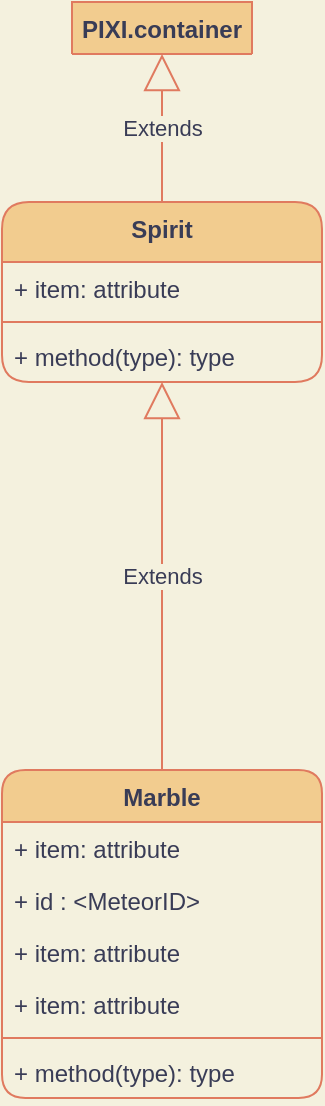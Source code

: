 <mxfile version="13.7.7" type="github"><diagram id="JMG7Og392h3I-otRAJf4" name="Page-1"><mxGraphModel dx="986" dy="1387" grid="0" gridSize="10" guides="1" tooltips="1" connect="1" arrows="1" fold="1" page="0" pageScale="1" pageWidth="1169" pageHeight="827" background="#F4F1DE" math="0" shadow="0"><root><mxCell id="0"/><mxCell id="1" parent="0"/><mxCell id="4F_5oUC_MU-JNdt0lTQq-11" value="PIXI.container" style="swimlane;fontStyle=1;align=center;verticalAlign=top;childLayout=stackLayout;horizontal=1;startSize=26;horizontalStack=0;resizeParent=1;resizeParentMax=0;resizeLast=0;collapsible=1;marginBottom=0;fillColor=#F2CC8F;strokeColor=#E07A5F;fontColor=#393C56;rounded=1;" vertex="1" collapsed="1" parent="1"><mxGeometry x="369" y="-440" width="90" height="26" as="geometry"><mxRectangle x="334" y="-300" width="160" height="86" as="alternateBounds"/></mxGeometry></mxCell><mxCell id="4F_5oUC_MU-JNdt0lTQq-12" value="+ field: type" style="text;strokeColor=none;fillColor=none;align=left;verticalAlign=top;spacingLeft=4;spacingRight=4;overflow=hidden;rotatable=0;points=[[0,0.5],[1,0.5]];portConstraint=eastwest;fontColor=#393C56;rounded=1;" vertex="1" parent="4F_5oUC_MU-JNdt0lTQq-11"><mxGeometry y="26" width="90" height="26" as="geometry"/></mxCell><mxCell id="4F_5oUC_MU-JNdt0lTQq-13" value="" style="line;strokeWidth=1;fillColor=none;align=left;verticalAlign=middle;spacingTop=-1;spacingLeft=3;spacingRight=3;rotatable=0;labelPosition=right;points=[];portConstraint=eastwest;labelBackgroundColor=#F4F1DE;strokeColor=#E07A5F;fontColor=#393C56;rounded=1;" vertex="1" parent="4F_5oUC_MU-JNdt0lTQq-11"><mxGeometry y="52" width="90" height="8" as="geometry"/></mxCell><mxCell id="4F_5oUC_MU-JNdt0lTQq-14" value="+ method(type): type" style="text;strokeColor=none;fillColor=none;align=left;verticalAlign=top;spacingLeft=4;spacingRight=4;overflow=hidden;rotatable=0;points=[[0,0.5],[1,0.5]];portConstraint=eastwest;fontColor=#393C56;rounded=1;" vertex="1" parent="4F_5oUC_MU-JNdt0lTQq-11"><mxGeometry y="60" width="90" height="26" as="geometry"/></mxCell><mxCell id="4F_5oUC_MU-JNdt0lTQq-1" value="Spirit" style="swimlane;fontStyle=1;align=center;verticalAlign=top;childLayout=stackLayout;horizontal=1;startSize=30;horizontalStack=0;resizeParent=1;resizeParentMax=0;resizeLast=0;collapsible=1;marginBottom=0;fillColor=#F2CC8F;strokeColor=#E07A5F;fontColor=#393C56;rounded=1;" vertex="1" parent="1"><mxGeometry x="334" y="-340" width="160" height="90" as="geometry"><mxRectangle x="334" y="60" width="60" height="26" as="alternateBounds"/></mxGeometry></mxCell><mxCell id="4F_5oUC_MU-JNdt0lTQq-5" value="+ item: attribute" style="text;strokeColor=none;fillColor=none;align=left;verticalAlign=top;spacingLeft=4;spacingRight=4;overflow=hidden;rotatable=0;points=[[0,0.5],[1,0.5]];portConstraint=eastwest;fontColor=#393C56;rounded=1;" vertex="1" parent="4F_5oUC_MU-JNdt0lTQq-1"><mxGeometry y="30" width="160" height="26" as="geometry"/></mxCell><mxCell id="4F_5oUC_MU-JNdt0lTQq-3" value="" style="line;strokeWidth=1;fillColor=none;align=left;verticalAlign=middle;spacingTop=-1;spacingLeft=3;spacingRight=3;rotatable=0;labelPosition=right;points=[];portConstraint=eastwest;labelBackgroundColor=#F4F1DE;strokeColor=#E07A5F;fontColor=#393C56;rounded=1;" vertex="1" parent="4F_5oUC_MU-JNdt0lTQq-1"><mxGeometry y="56" width="160" height="8" as="geometry"/></mxCell><mxCell id="4F_5oUC_MU-JNdt0lTQq-4" value="+ method(type): type" style="text;strokeColor=none;fillColor=none;align=left;verticalAlign=top;spacingLeft=4;spacingRight=4;overflow=hidden;rotatable=0;points=[[0,0.5],[1,0.5]];portConstraint=eastwest;fontColor=#393C56;rounded=1;" vertex="1" parent="4F_5oUC_MU-JNdt0lTQq-1"><mxGeometry y="64" width="160" height="26" as="geometry"/></mxCell><mxCell id="4F_5oUC_MU-JNdt0lTQq-15" value="Extends" style="endArrow=block;endSize=16;endFill=0;html=1;exitX=0.5;exitY=0;exitDx=0;exitDy=0;entryX=0.5;entryY=1;entryDx=0;entryDy=0;labelBackgroundColor=#F4F1DE;strokeColor=#E07A5F;fontColor=#393C56;" edge="1" parent="1" source="4F_5oUC_MU-JNdt0lTQq-1" target="4F_5oUC_MU-JNdt0lTQq-11"><mxGeometry width="160" relative="1" as="geometry"><mxPoint x="570" y="-350" as="sourcePoint"/><mxPoint x="730" y="-350" as="targetPoint"/></mxGeometry></mxCell><mxCell id="4F_5oUC_MU-JNdt0lTQq-16" value="Extends" style="endArrow=block;endSize=16;endFill=0;html=1;exitX=0.5;exitY=0;exitDx=0;exitDy=0;entryX=0.5;entryY=1;entryDx=0;entryDy=0;labelBackgroundColor=#F4F1DE;strokeColor=#E07A5F;fontColor=#393C56;" edge="1" parent="1" source="4F_5oUC_MU-JNdt0lTQq-6" target="4F_5oUC_MU-JNdt0lTQq-1"><mxGeometry width="160" relative="1" as="geometry"><mxPoint x="420" y="20" as="sourcePoint"/><mxPoint x="470" y="-200" as="targetPoint"/></mxGeometry></mxCell><mxCell id="4F_5oUC_MU-JNdt0lTQq-6" value="Marble" style="swimlane;fontStyle=1;align=center;verticalAlign=top;childLayout=stackLayout;horizontal=1;startSize=26;horizontalStack=0;resizeParent=1;resizeParentMax=0;resizeLast=0;collapsible=1;marginBottom=0;fillColor=#F2CC8F;strokeColor=#E07A5F;fontColor=#393C56;rounded=1;" vertex="1" parent="1"><mxGeometry x="334" y="-56" width="160" height="164" as="geometry"/></mxCell><mxCell id="4F_5oUC_MU-JNdt0lTQq-17" value="+ item: attribute" style="text;strokeColor=none;fillColor=none;align=left;verticalAlign=top;spacingLeft=4;spacingRight=4;overflow=hidden;rotatable=0;points=[[0,0.5],[1,0.5]];portConstraint=eastwest;rounded=1;fontColor=#393C56;" vertex="1" parent="4F_5oUC_MU-JNdt0lTQq-6"><mxGeometry y="26" width="160" height="26" as="geometry"/></mxCell><mxCell id="4F_5oUC_MU-JNdt0lTQq-7" value="+ id : &lt;MeteorID&gt;" style="text;strokeColor=none;fillColor=none;align=left;verticalAlign=top;spacingLeft=4;spacingRight=4;overflow=hidden;rotatable=0;points=[[0,0.5],[1,0.5]];portConstraint=eastwest;fontColor=#393C56;rounded=1;" vertex="1" parent="4F_5oUC_MU-JNdt0lTQq-6"><mxGeometry y="52" width="160" height="26" as="geometry"/></mxCell><mxCell id="4F_5oUC_MU-JNdt0lTQq-18" value="+ item: attribute" style="text;strokeColor=none;fillColor=none;align=left;verticalAlign=top;spacingLeft=4;spacingRight=4;overflow=hidden;rotatable=0;points=[[0,0.5],[1,0.5]];portConstraint=eastwest;rounded=1;fontColor=#393C56;" vertex="1" parent="4F_5oUC_MU-JNdt0lTQq-6"><mxGeometry y="78" width="160" height="26" as="geometry"/></mxCell><mxCell id="4F_5oUC_MU-JNdt0lTQq-19" value="+ item: attribute" style="text;strokeColor=none;fillColor=none;align=left;verticalAlign=top;spacingLeft=4;spacingRight=4;overflow=hidden;rotatable=0;points=[[0,0.5],[1,0.5]];portConstraint=eastwest;rounded=1;fontColor=#393C56;" vertex="1" parent="4F_5oUC_MU-JNdt0lTQq-6"><mxGeometry y="104" width="160" height="26" as="geometry"/></mxCell><mxCell id="4F_5oUC_MU-JNdt0lTQq-8" value="" style="line;strokeWidth=1;fillColor=none;align=left;verticalAlign=middle;spacingTop=-1;spacingLeft=3;spacingRight=3;rotatable=0;labelPosition=right;points=[];portConstraint=eastwest;labelBackgroundColor=#F4F1DE;strokeColor=#E07A5F;fontColor=#393C56;rounded=1;" vertex="1" parent="4F_5oUC_MU-JNdt0lTQq-6"><mxGeometry y="130" width="160" height="8" as="geometry"/></mxCell><mxCell id="4F_5oUC_MU-JNdt0lTQq-9" value="+ method(type): type" style="text;strokeColor=none;fillColor=none;align=left;verticalAlign=top;spacingLeft=4;spacingRight=4;overflow=hidden;rotatable=0;points=[[0,0.5],[1,0.5]];portConstraint=eastwest;fontColor=#393C56;rounded=1;" vertex="1" parent="4F_5oUC_MU-JNdt0lTQq-6"><mxGeometry y="138" width="160" height="26" as="geometry"/></mxCell></root></mxGraphModel></diagram></mxfile>